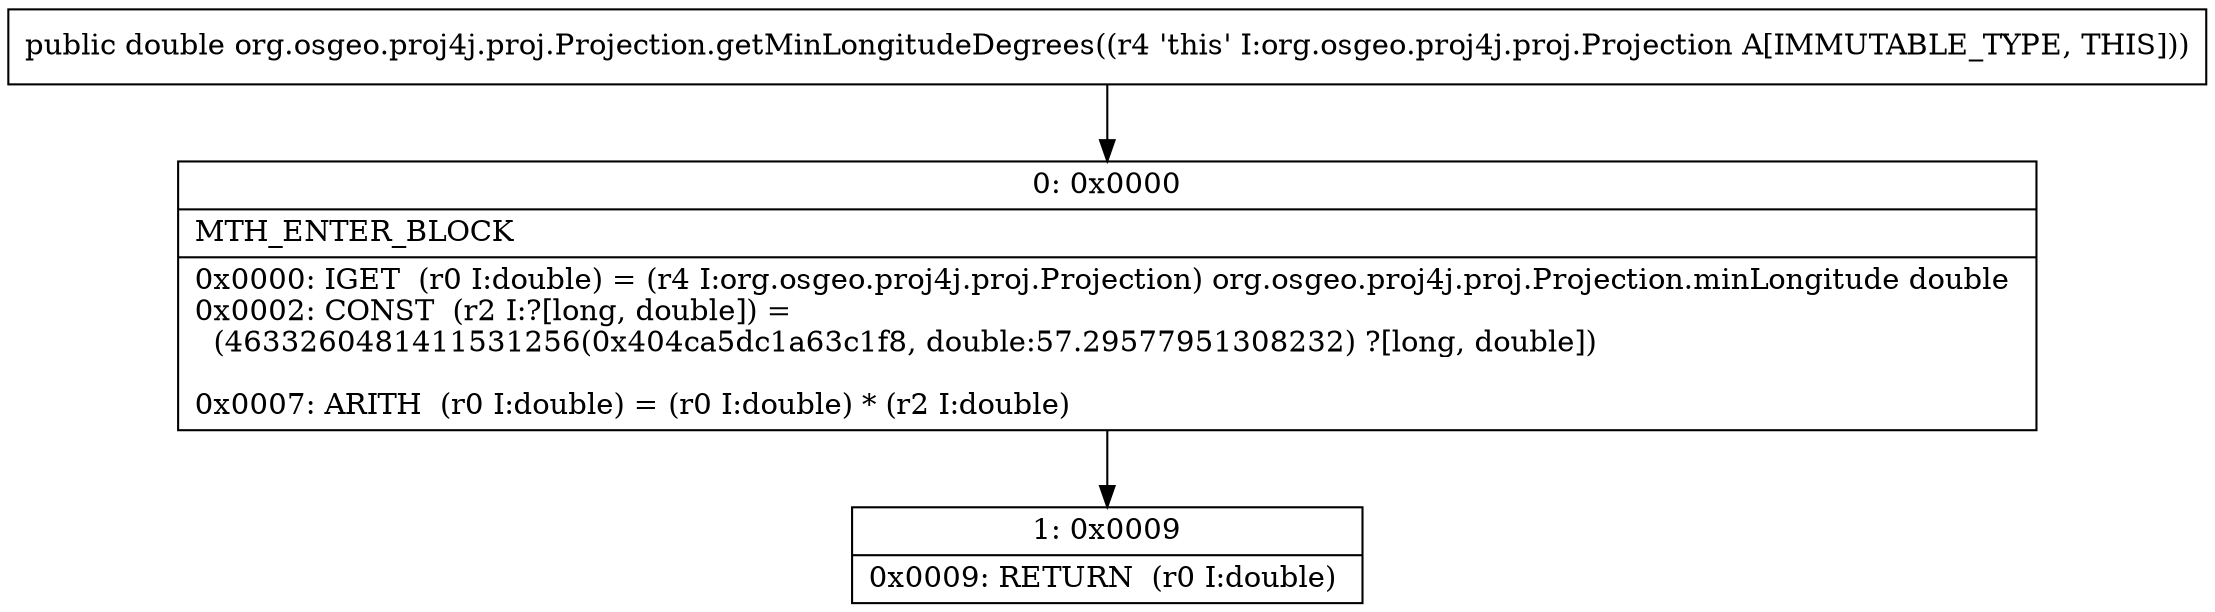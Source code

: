 digraph "CFG fororg.osgeo.proj4j.proj.Projection.getMinLongitudeDegrees()D" {
Node_0 [shape=record,label="{0\:\ 0x0000|MTH_ENTER_BLOCK\l|0x0000: IGET  (r0 I:double) = (r4 I:org.osgeo.proj4j.proj.Projection) org.osgeo.proj4j.proj.Projection.minLongitude double \l0x0002: CONST  (r2 I:?[long, double]) = \l  (4633260481411531256(0x404ca5dc1a63c1f8, double:57.29577951308232) ?[long, double])\l \l0x0007: ARITH  (r0 I:double) = (r0 I:double) * (r2 I:double) \l}"];
Node_1 [shape=record,label="{1\:\ 0x0009|0x0009: RETURN  (r0 I:double) \l}"];
MethodNode[shape=record,label="{public double org.osgeo.proj4j.proj.Projection.getMinLongitudeDegrees((r4 'this' I:org.osgeo.proj4j.proj.Projection A[IMMUTABLE_TYPE, THIS])) }"];
MethodNode -> Node_0;
Node_0 -> Node_1;
}

